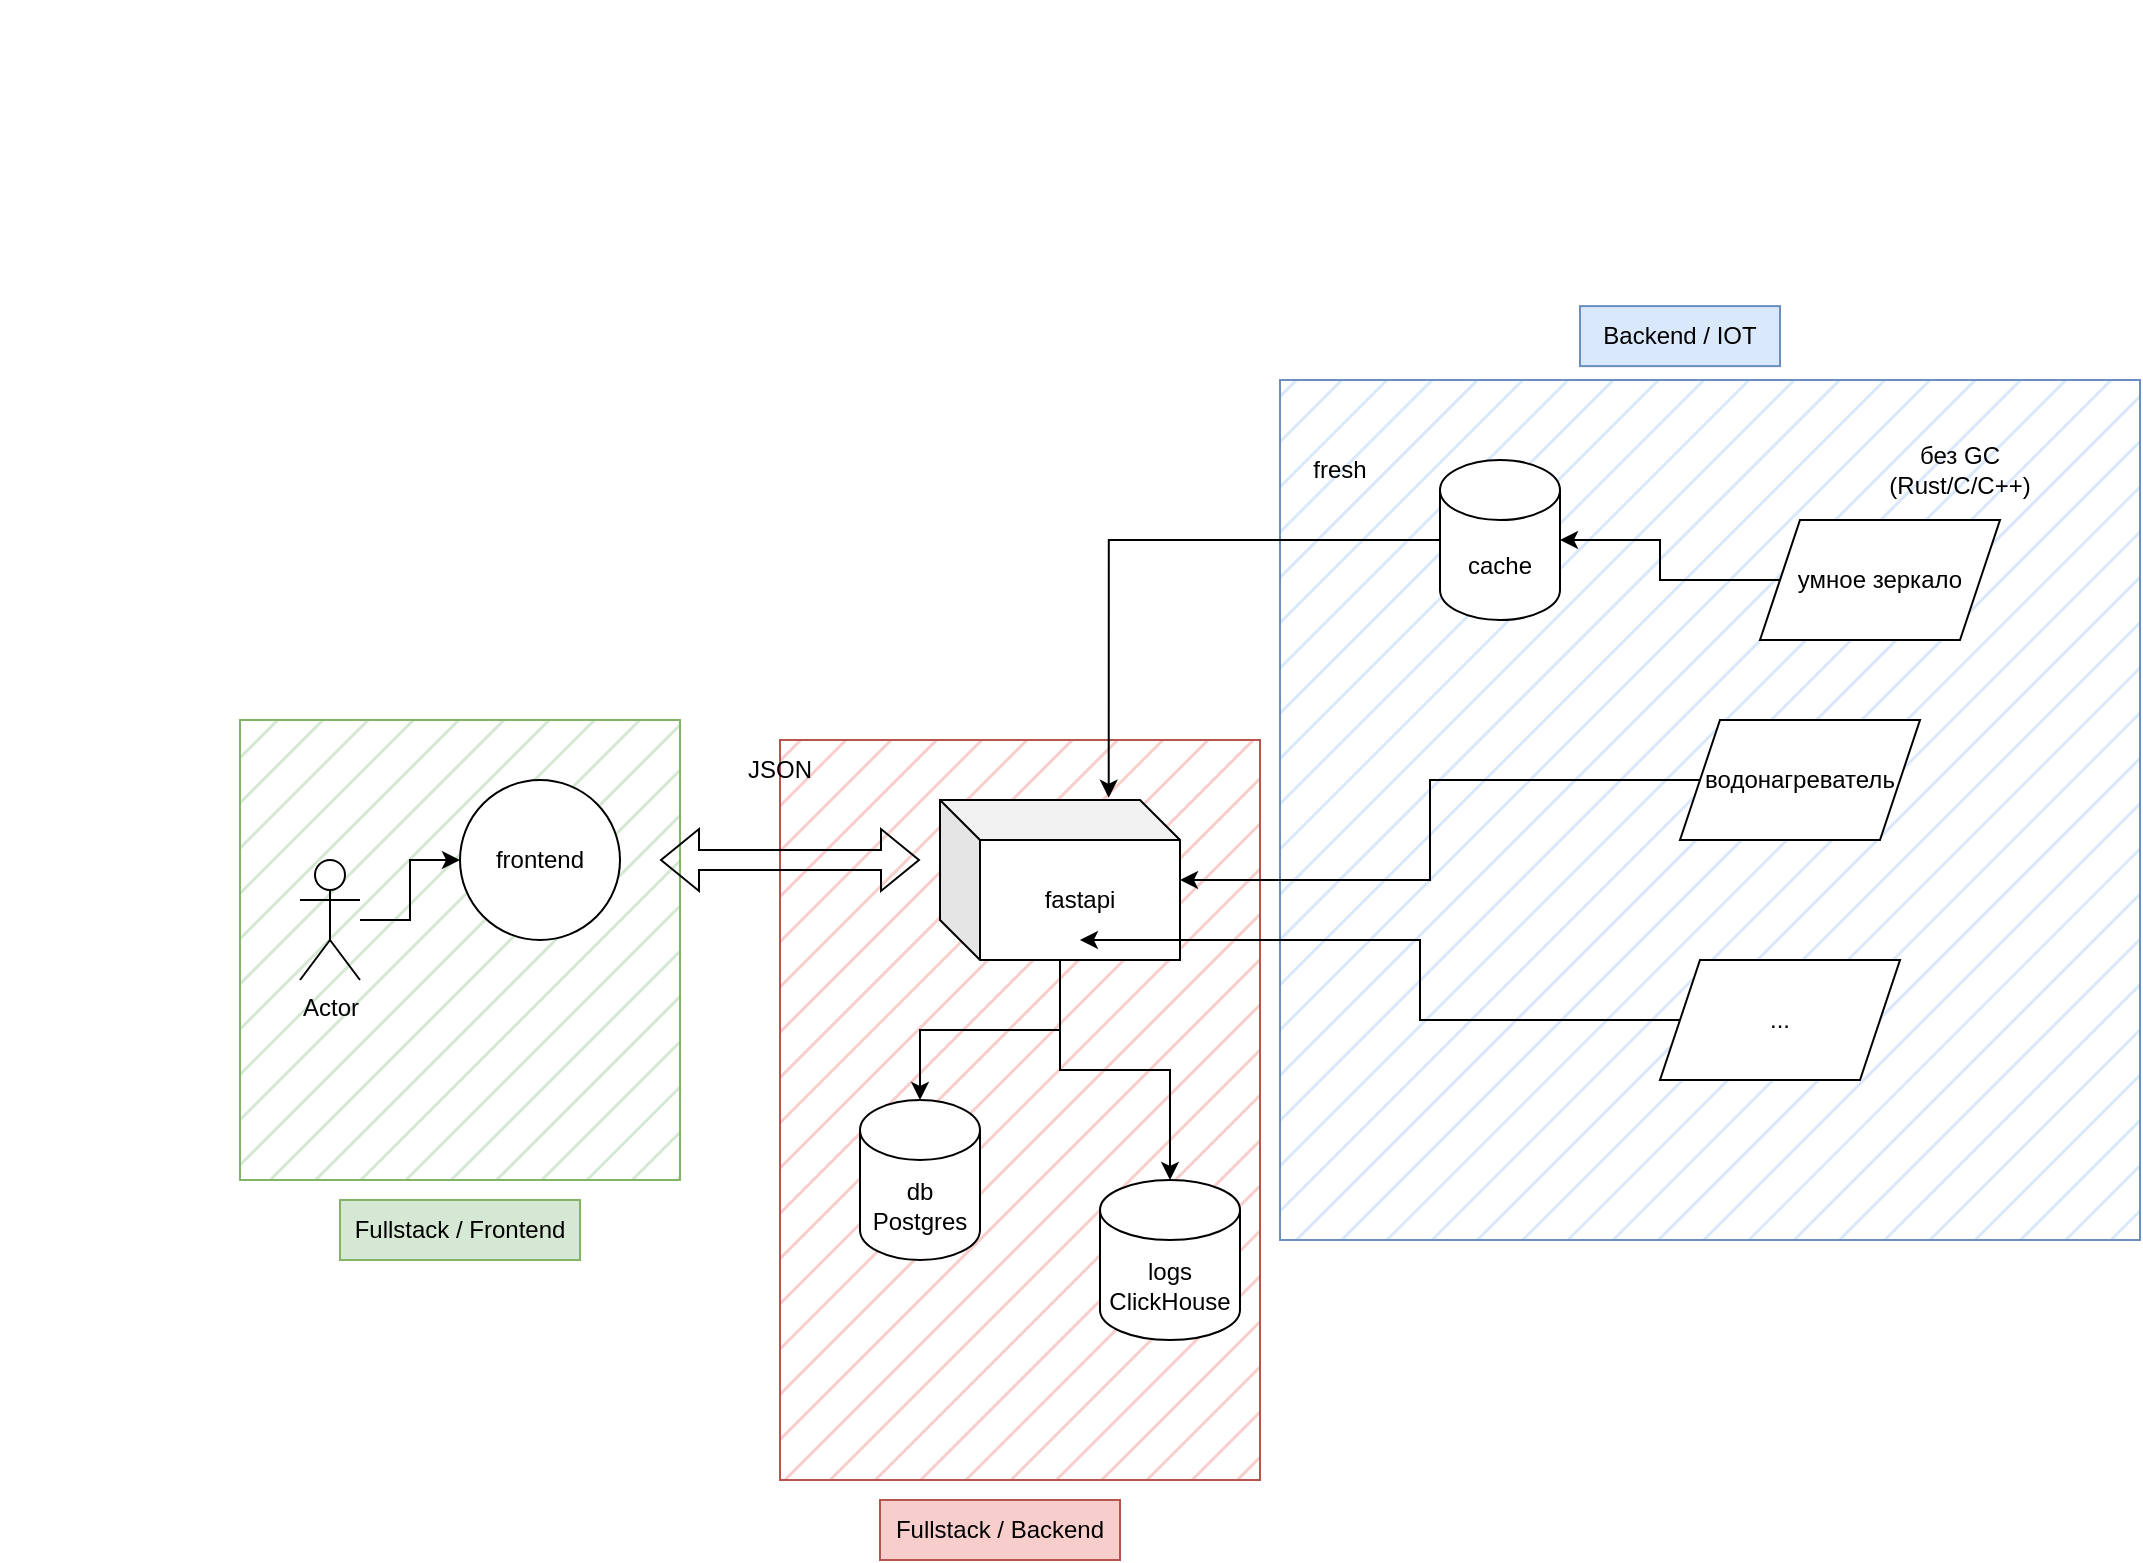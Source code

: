 <mxfile version="22.1.3" type="device">
  <diagram name="Page-1" id="sdsImHb5m99pFpQp51NG">
    <mxGraphModel dx="1430" dy="773" grid="1" gridSize="10" guides="1" tooltips="1" connect="1" arrows="1" fold="1" page="1" pageScale="1" pageWidth="850" pageHeight="1100" math="0" shadow="0">
      <root>
        <mxCell id="0" />
        <mxCell id="1" parent="0" />
        <mxCell id="g-WX4Wpb5zQsW-eBF2fh-1" value="" style="rounded=0;whiteSpace=wrap;html=1;fillStyle=hatch;fillColor=#dae8fc;strokeColor=#6c8ebf;" vertex="1" parent="1">
          <mxGeometry x="650" y="200" width="430" height="430" as="geometry" />
        </mxCell>
        <mxCell id="g-WX4Wpb5zQsW-eBF2fh-3" value="" style="rounded=0;whiteSpace=wrap;html=1;fillStyle=hatch;fillColor=#d5e8d4;strokeColor=#82b366;" vertex="1" parent="1">
          <mxGeometry x="130" y="370" width="220" height="230" as="geometry" />
        </mxCell>
        <mxCell id="g-WX4Wpb5zQsW-eBF2fh-5" value="" style="rounded=0;whiteSpace=wrap;html=1;fillStyle=hatch;fillColor=#f8cecc;strokeColor=#b85450;" vertex="1" parent="1">
          <mxGeometry x="400" y="380" width="240" height="370" as="geometry" />
        </mxCell>
        <mxCell id="0tLEOixdC0dCrLUX963W-3" style="edgeStyle=orthogonalEdgeStyle;rounded=0;orthogonalLoop=1;jettySize=auto;html=1;" parent="1" source="0tLEOixdC0dCrLUX963W-1" target="0tLEOixdC0dCrLUX963W-2" edge="1">
          <mxGeometry relative="1" as="geometry" />
        </mxCell>
        <mxCell id="0tLEOixdC0dCrLUX963W-1" value="Actor" style="shape=umlActor;verticalLabelPosition=bottom;verticalAlign=top;html=1;outlineConnect=0;" parent="1" vertex="1">
          <mxGeometry x="160" y="440" width="30" height="60" as="geometry" />
        </mxCell>
        <mxCell id="0tLEOixdC0dCrLUX963W-2" value="frontend" style="ellipse;whiteSpace=wrap;html=1;aspect=fixed;" parent="1" vertex="1">
          <mxGeometry x="240" y="400" width="80" height="80" as="geometry" />
        </mxCell>
        <mxCell id="0tLEOixdC0dCrLUX963W-18" style="edgeStyle=orthogonalEdgeStyle;rounded=0;orthogonalLoop=1;jettySize=auto;html=1;" parent="1" source="0tLEOixdC0dCrLUX963W-4" target="0tLEOixdC0dCrLUX963W-17" edge="1">
          <mxGeometry relative="1" as="geometry" />
        </mxCell>
        <mxCell id="0tLEOixdC0dCrLUX963W-4" value="fastapi" style="shape=cube;whiteSpace=wrap;html=1;boundedLbl=1;backgroundOutline=1;darkOpacity=0.05;darkOpacity2=0.1;" parent="1" vertex="1">
          <mxGeometry x="480" y="410" width="120" height="80" as="geometry" />
        </mxCell>
        <mxCell id="0tLEOixdC0dCrLUX963W-5" value="" style="shape=flexArrow;endArrow=classic;startArrow=classic;html=1;rounded=0;" parent="1" edge="1">
          <mxGeometry width="100" height="100" relative="1" as="geometry">
            <mxPoint x="340" y="440" as="sourcePoint" />
            <mxPoint x="470" y="440" as="targetPoint" />
          </mxGeometry>
        </mxCell>
        <mxCell id="0tLEOixdC0dCrLUX963W-6" value="JSON" style="text;html=1;strokeColor=none;fillColor=none;align=center;verticalAlign=middle;whiteSpace=wrap;rounded=0;" parent="1" vertex="1">
          <mxGeometry x="370" y="380" width="60" height="30" as="geometry" />
        </mxCell>
        <mxCell id="0tLEOixdC0dCrLUX963W-14" style="edgeStyle=orthogonalEdgeStyle;rounded=0;orthogonalLoop=1;jettySize=auto;html=1;" parent="1" source="0tLEOixdC0dCrLUX963W-7" target="0tLEOixdC0dCrLUX963W-13" edge="1">
          <mxGeometry relative="1" as="geometry" />
        </mxCell>
        <mxCell id="0tLEOixdC0dCrLUX963W-7" value="умное зеркало" style="shape=parallelogram;perimeter=parallelogramPerimeter;whiteSpace=wrap;html=1;fixedSize=1;" parent="1" vertex="1">
          <mxGeometry x="890" y="270" width="120" height="60" as="geometry" />
        </mxCell>
        <mxCell id="0tLEOixdC0dCrLUX963W-11" style="edgeStyle=orthogonalEdgeStyle;rounded=0;orthogonalLoop=1;jettySize=auto;html=1;" parent="1" source="0tLEOixdC0dCrLUX963W-8" target="0tLEOixdC0dCrLUX963W-4" edge="1">
          <mxGeometry relative="1" as="geometry" />
        </mxCell>
        <mxCell id="0tLEOixdC0dCrLUX963W-8" value="водонагреватель" style="shape=parallelogram;perimeter=parallelogramPerimeter;whiteSpace=wrap;html=1;fixedSize=1;" parent="1" vertex="1">
          <mxGeometry x="850" y="370" width="120" height="60" as="geometry" />
        </mxCell>
        <mxCell id="0tLEOixdC0dCrLUX963W-9" value="..." style="shape=parallelogram;perimeter=parallelogramPerimeter;whiteSpace=wrap;html=1;fixedSize=1;" parent="1" vertex="1">
          <mxGeometry x="840" y="490" width="120" height="60" as="geometry" />
        </mxCell>
        <mxCell id="0tLEOixdC0dCrLUX963W-12" style="edgeStyle=orthogonalEdgeStyle;rounded=0;orthogonalLoop=1;jettySize=auto;html=1;entryX=0.583;entryY=0.875;entryDx=0;entryDy=0;entryPerimeter=0;" parent="1" source="0tLEOixdC0dCrLUX963W-9" target="0tLEOixdC0dCrLUX963W-4" edge="1">
          <mxGeometry relative="1" as="geometry" />
        </mxCell>
        <mxCell id="0tLEOixdC0dCrLUX963W-13" value="cache" style="shape=cylinder3;whiteSpace=wrap;html=1;boundedLbl=1;backgroundOutline=1;size=15;" parent="1" vertex="1">
          <mxGeometry x="730" y="240" width="60" height="80" as="geometry" />
        </mxCell>
        <mxCell id="0tLEOixdC0dCrLUX963W-15" style="edgeStyle=orthogonalEdgeStyle;rounded=0;orthogonalLoop=1;jettySize=auto;html=1;entryX=0.703;entryY=-0.014;entryDx=0;entryDy=0;entryPerimeter=0;" parent="1" source="0tLEOixdC0dCrLUX963W-13" target="0tLEOixdC0dCrLUX963W-4" edge="1">
          <mxGeometry relative="1" as="geometry" />
        </mxCell>
        <mxCell id="0tLEOixdC0dCrLUX963W-16" value="fresh" style="text;html=1;strokeColor=none;fillColor=none;align=center;verticalAlign=middle;whiteSpace=wrap;rounded=0;" parent="1" vertex="1">
          <mxGeometry x="650" y="230" width="60" height="30" as="geometry" />
        </mxCell>
        <mxCell id="0tLEOixdC0dCrLUX963W-17" value="db&lt;br&gt;Postgres" style="shape=cylinder3;whiteSpace=wrap;html=1;boundedLbl=1;backgroundOutline=1;size=15;" parent="1" vertex="1">
          <mxGeometry x="440" y="560" width="60" height="80" as="geometry" />
        </mxCell>
        <mxCell id="0tLEOixdC0dCrLUX963W-20" value="без GC (Rust/C/C++)" style="text;html=1;strokeColor=none;fillColor=none;align=center;verticalAlign=middle;whiteSpace=wrap;rounded=0;" parent="1" vertex="1">
          <mxGeometry x="960" y="230" width="60" height="30" as="geometry" />
        </mxCell>
        <mxCell id="0tLEOixdC0dCrLUX963W-21" value="" style="shape=image;verticalLabelPosition=bottom;labelBackgroundColor=default;verticalAlign=top;aspect=fixed;imageAspect=0;image=https://images.ctfassets.net/dfcvkz6j859j/3yyuVQqgzMOMr2AGytPI4u/91be75a9b2d8debb8750270d0b3d52d4/Web-Analytics-Dashboard.png;" parent="1" vertex="1">
          <mxGeometry x="10" y="10" width="530" height="336.11" as="geometry" />
        </mxCell>
        <mxCell id="v9862hDu5hUvn8m9qu2E-1" value="logs&lt;br&gt;ClickHouse" style="shape=cylinder3;whiteSpace=wrap;html=1;boundedLbl=1;backgroundOutline=1;size=15;" parent="1" vertex="1">
          <mxGeometry x="560" y="600" width="70" height="80" as="geometry" />
        </mxCell>
        <mxCell id="v9862hDu5hUvn8m9qu2E-2" style="edgeStyle=orthogonalEdgeStyle;rounded=0;orthogonalLoop=1;jettySize=auto;html=1;entryX=0.5;entryY=0;entryDx=0;entryDy=0;entryPerimeter=0;" parent="1" source="0tLEOixdC0dCrLUX963W-4" target="v9862hDu5hUvn8m9qu2E-1" edge="1">
          <mxGeometry relative="1" as="geometry" />
        </mxCell>
        <mxCell id="g-WX4Wpb5zQsW-eBF2fh-2" value="Backend / IOT" style="text;html=1;strokeColor=#6c8ebf;fillColor=#dae8fc;align=center;verticalAlign=middle;whiteSpace=wrap;rounded=0;" vertex="1" parent="1">
          <mxGeometry x="800" y="163.06" width="100" height="30" as="geometry" />
        </mxCell>
        <mxCell id="g-WX4Wpb5zQsW-eBF2fh-4" value="Fullstack / Frontend" style="text;html=1;strokeColor=#82b366;fillColor=#d5e8d4;align=center;verticalAlign=middle;whiteSpace=wrap;rounded=0;" vertex="1" parent="1">
          <mxGeometry x="180" y="610" width="120" height="30" as="geometry" />
        </mxCell>
        <mxCell id="g-WX4Wpb5zQsW-eBF2fh-6" value="Fullstack / Backend" style="text;html=1;strokeColor=#b85450;fillColor=#f8cecc;align=center;verticalAlign=middle;whiteSpace=wrap;rounded=0;" vertex="1" parent="1">
          <mxGeometry x="450" y="760" width="120" height="30" as="geometry" />
        </mxCell>
      </root>
    </mxGraphModel>
  </diagram>
</mxfile>
